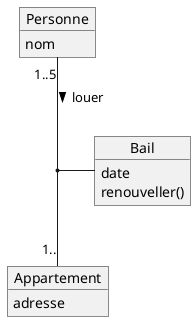 @startuml
object Personne {
    nom
} 
object Appartement {
    adresse
}
object Bail {
    date
    renouveller()
}

Personne "1..5" -- "1.." Appartement : louer > 
(Personne, Appartement) -- "0.." Bail

@enduml
